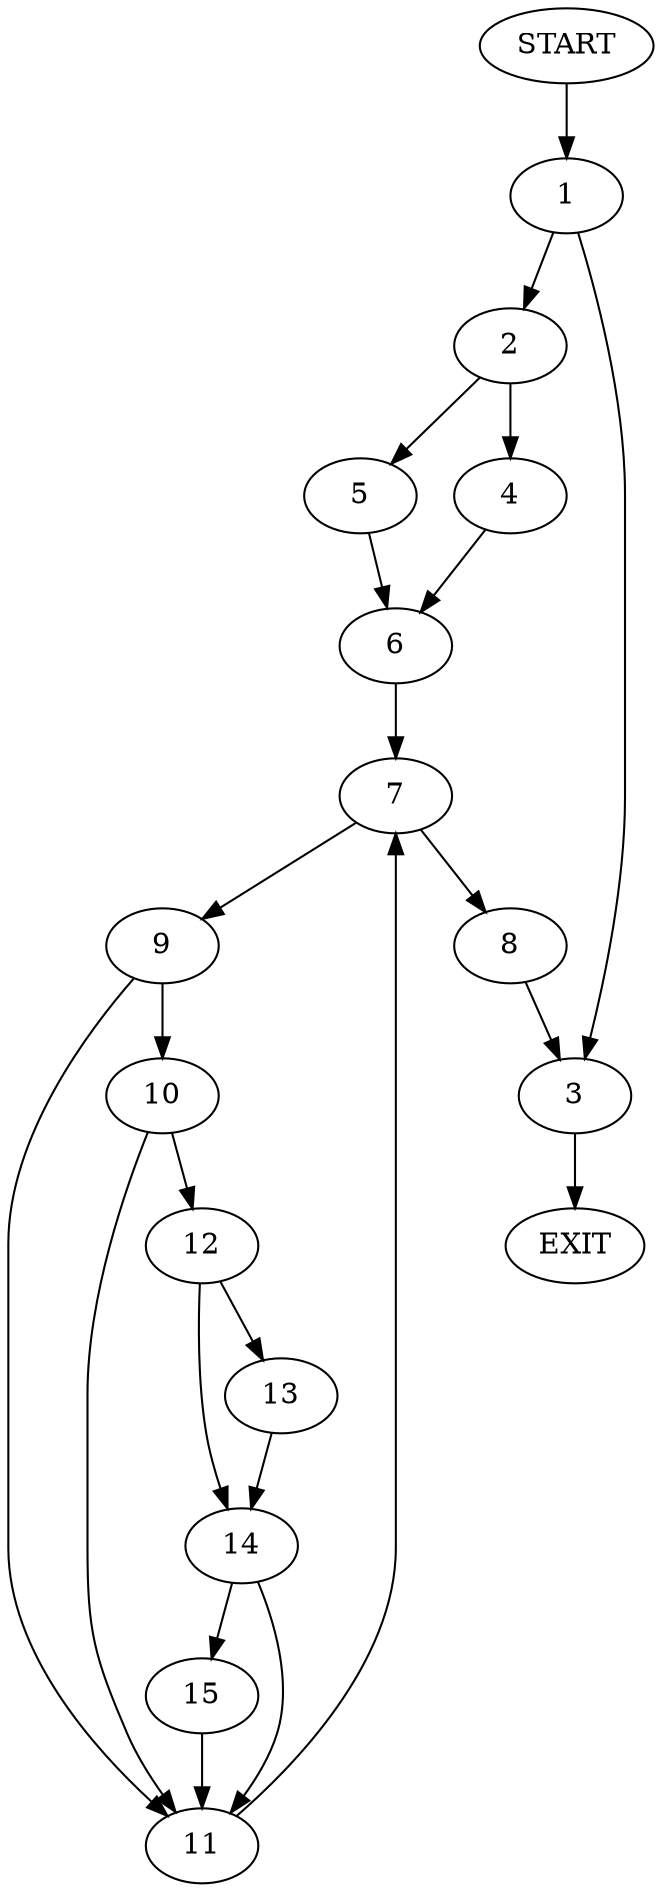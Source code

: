 digraph {
0 [label="START"]
16 [label="EXIT"]
0 -> 1
1 -> 2
1 -> 3
2 -> 4
2 -> 5
3 -> 16
5 -> 6
4 -> 6
6 -> 7
7 -> 8
7 -> 9
9 -> 10
9 -> 11
8 -> 3
11 -> 7
10 -> 12
10 -> 11
12 -> 13
12 -> 14
14 -> 15
14 -> 11
13 -> 14
15 -> 11
}
